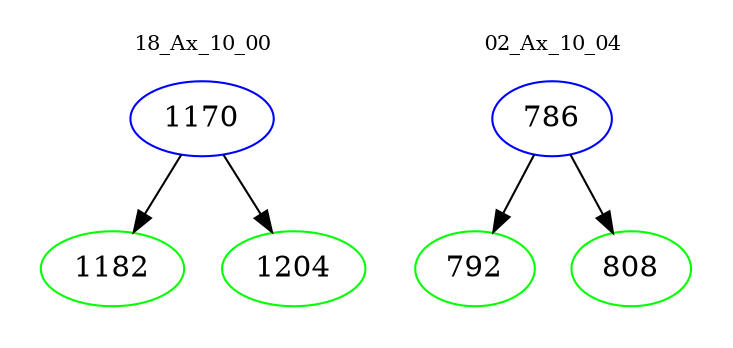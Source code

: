 digraph{
subgraph cluster_0 {
color = white
label = "18_Ax_10_00";
fontsize=10;
T0_1170 [label="1170", color="blue"]
T0_1170 -> T0_1182 [color="black"]
T0_1182 [label="1182", color="green"]
T0_1170 -> T0_1204 [color="black"]
T0_1204 [label="1204", color="green"]
}
subgraph cluster_1 {
color = white
label = "02_Ax_10_04";
fontsize=10;
T1_786 [label="786", color="blue"]
T1_786 -> T1_792 [color="black"]
T1_792 [label="792", color="green"]
T1_786 -> T1_808 [color="black"]
T1_808 [label="808", color="green"]
}
}

